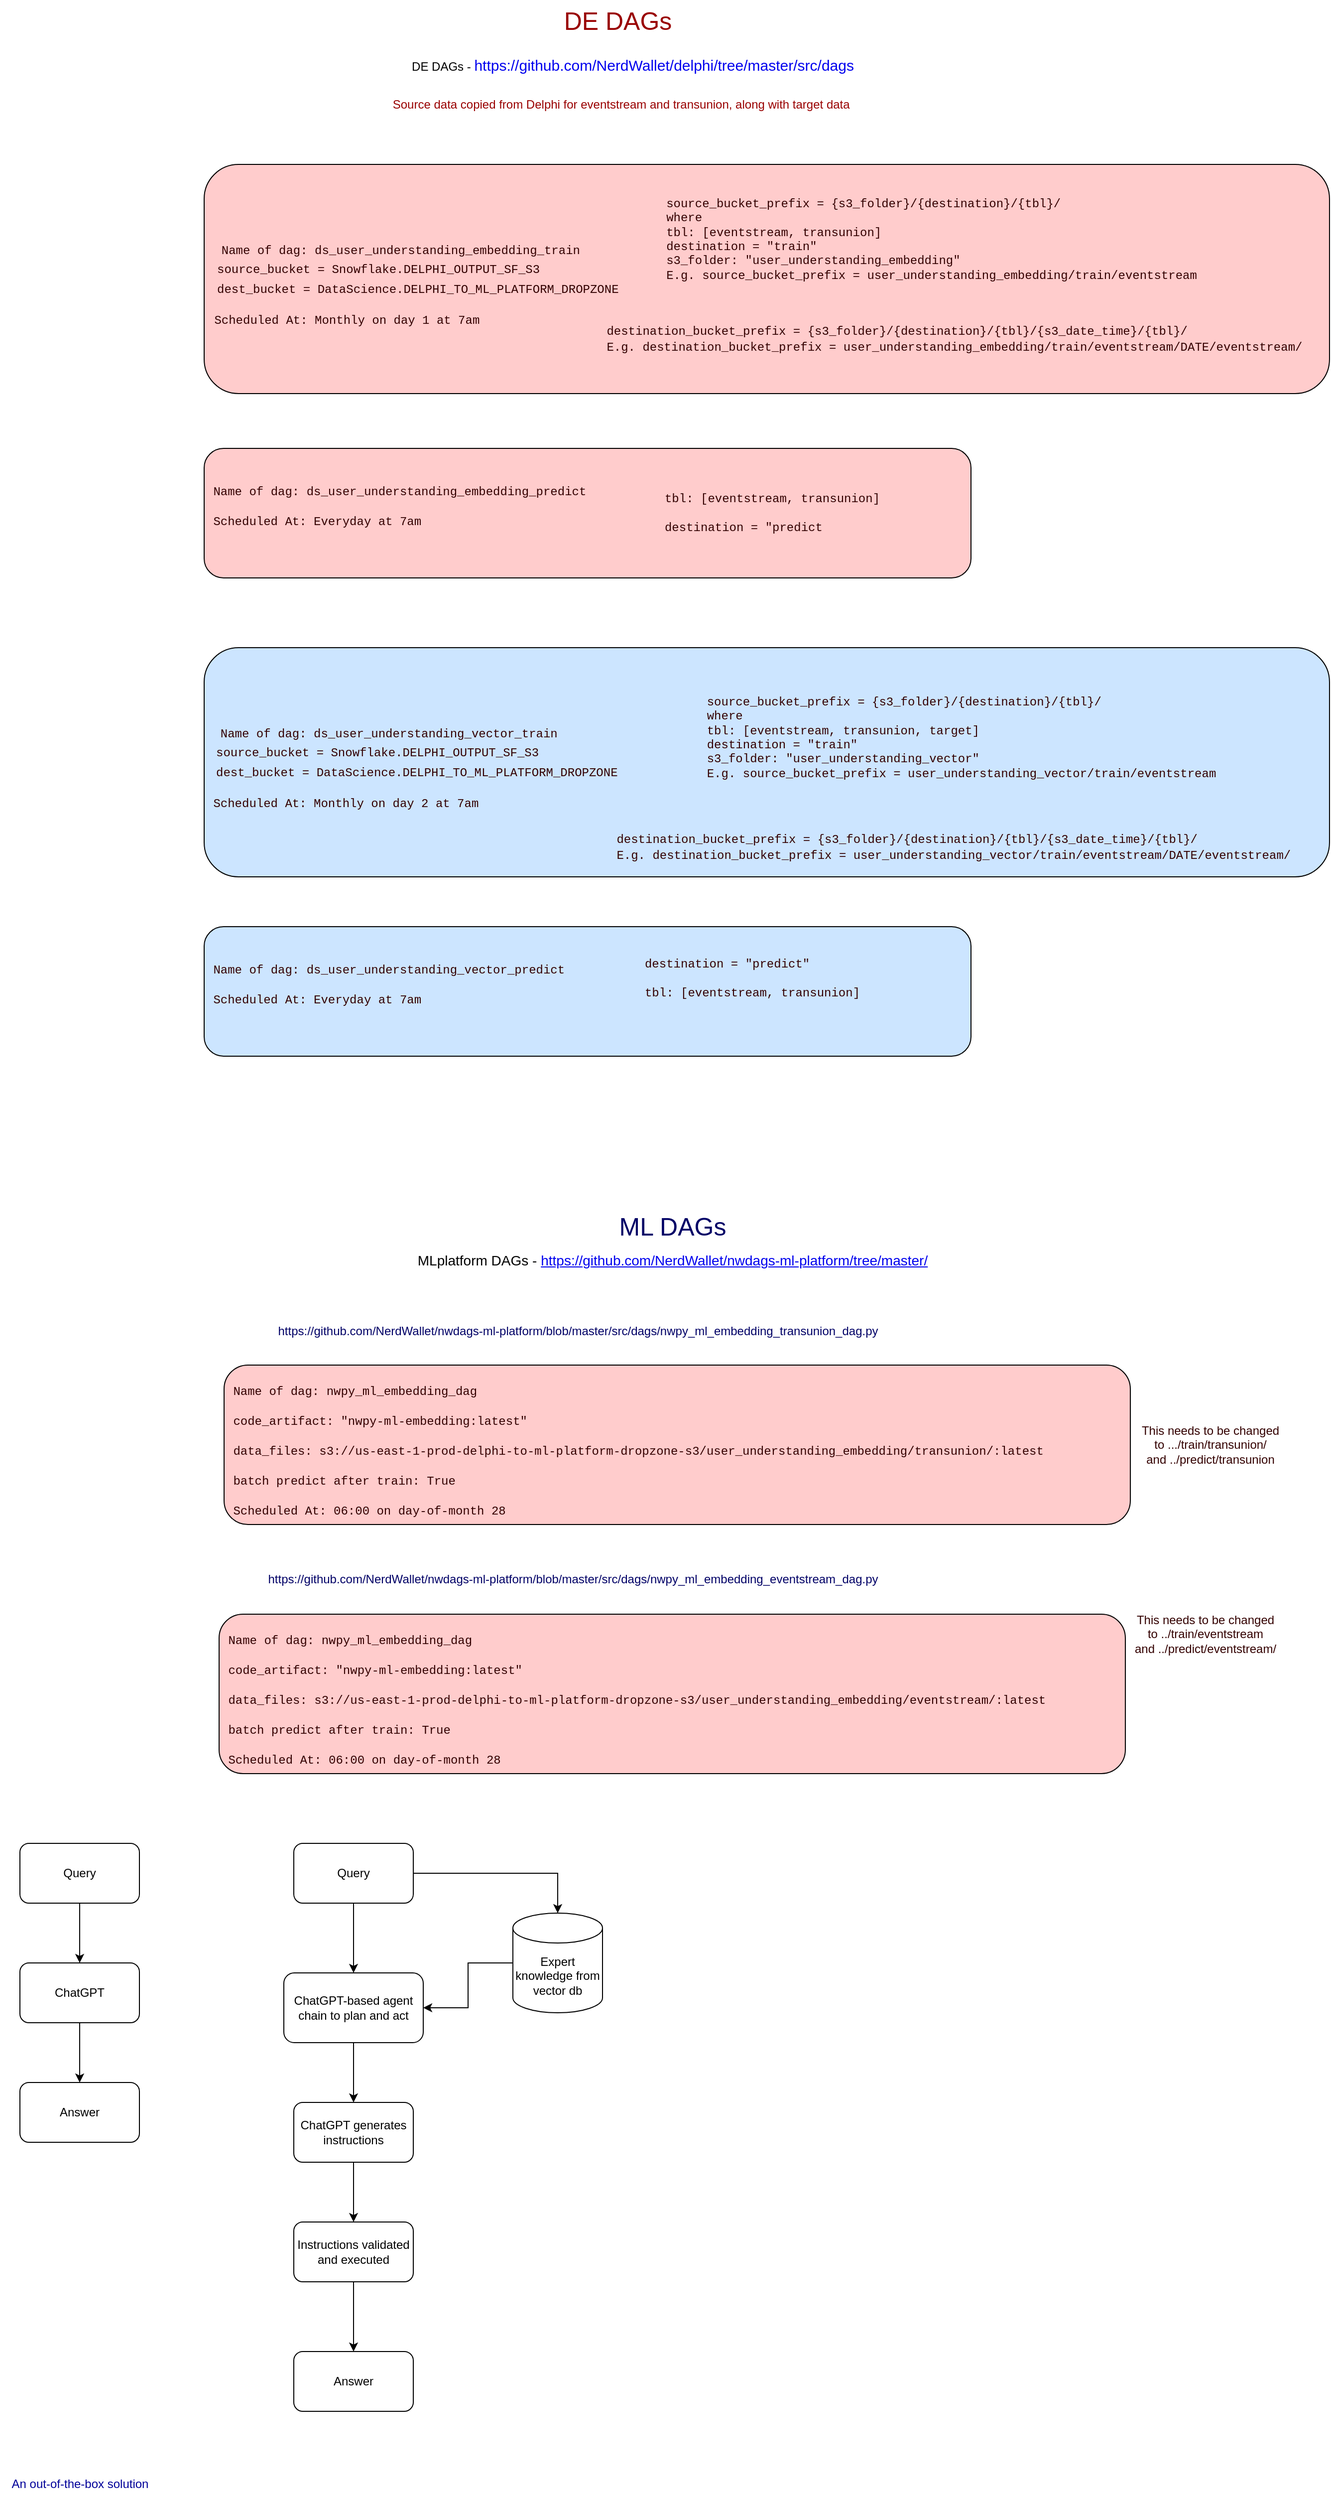 <mxfile version="22.0.8" type="github">
  <diagram id="J3DCZBRzC3aoTUAwQ61n" name="Page-1">
    <mxGraphModel dx="2156" dy="1817" grid="1" gridSize="10" guides="1" tooltips="1" connect="1" arrows="1" fold="1" page="1" pageScale="1" pageWidth="850" pageHeight="1100" math="0" shadow="0">
      <root>
        <mxCell id="0" />
        <mxCell id="1" parent="0" />
        <mxCell id="DPSiODVmER1UZPMJQLEv-35" value="Source data copied from Delphi for eventstream and transunion, along with target data&amp;nbsp;" style="text;html=1;strokeColor=none;fillColor=none;align=center;verticalAlign=middle;rounded=0;labelBackgroundColor=none;fontColor=#990000;" parent="1" vertex="1">
          <mxGeometry x="150" y="-910" width="60" height="30" as="geometry" />
        </mxCell>
        <mxCell id="DPSiODVmER1UZPMJQLEv-47" style="edgeStyle=orthogonalEdgeStyle;rounded=0;orthogonalLoop=1;jettySize=auto;html=1;exitX=0;exitY=0;exitDx=63.75;exitDy=80;exitPerimeter=0;fontColor=#000000;entryX=0.703;entryY=0.986;entryDx=0;entryDy=0;entryPerimeter=0;" parent="1" edge="1">
          <mxGeometry relative="1" as="geometry">
            <mxPoint x="809.51" y="519.02" as="targetPoint" />
          </mxGeometry>
        </mxCell>
        <mxCell id="DPSiODVmER1UZPMJQLEv-51" value="&lt;font style=&quot;font-size: 14px;&quot;&gt;MLplatform DAGs - &lt;a href=&quot;https://github.com/NerdWallet/delphi/tree/master/src/dags&quot;&gt;https://github.com/NerdWallet/nwdags-ml-platform/tree/master/&lt;/a&gt;&lt;/font&gt;" style="text;html=1;align=center;verticalAlign=middle;resizable=0;points=[];autosize=1;strokeColor=none;fillColor=none;fontColor=#000000;" parent="1" vertex="1">
          <mxGeometry x="-40" y="250" width="540" height="30" as="geometry" />
        </mxCell>
        <mxCell id="DPSiODVmER1UZPMJQLEv-52" value="DE DAGs -&amp;nbsp;&lt;a style=&quot;box-sizing: inherit; text-decoration-line: none; font-family: Slack-Lato, Slack-Fractions, appleLogo, sans-serif; font-size: 15px; font-variant-ligatures: common-ligatures; text-align: left;&quot; data-remove-tab-index=&quot;true&quot; tabindex=&quot;-1&quot; rel=&quot;noopener noreferrer&quot; href=&quot;https://github.com/NerdWallet/delphi/tree/master/src/dags&quot; data-sk=&quot;tooltip_parent&quot; data-stringify-link=&quot;https://github.com/NerdWallet/delphi/tree/master/src/dags&quot; class=&quot;c-link&quot; target=&quot;_blank&quot;&gt;https://github.com/NerdWallet/delphi/tree/master/src/dags&lt;/a&gt;" style="text;html=1;align=center;verticalAlign=middle;resizable=0;points=[];autosize=1;strokeColor=none;fillColor=none;fontColor=#000000;" parent="1" vertex="1">
          <mxGeometry x="-45" y="-950" width="470" height="30" as="geometry" />
        </mxCell>
        <mxCell id="9Zdf6GrbdQyKHOPBXZbT-1" value="&lt;font color=&quot;#990000&quot; style=&quot;font-size: 25px;&quot;&gt;DE DAGs&lt;/font&gt;" style="text;html=1;align=center;verticalAlign=middle;resizable=0;points=[];autosize=1;strokeColor=none;fillColor=none;" parent="1" vertex="1">
          <mxGeometry x="110" y="-1000" width="130" height="40" as="geometry" />
        </mxCell>
        <mxCell id="9Zdf6GrbdQyKHOPBXZbT-2" value="&lt;font color=&quot;#000066&quot;&gt;ML DAGs&lt;/font&gt;" style="text;html=1;align=center;verticalAlign=middle;resizable=0;points=[];autosize=1;strokeColor=none;fillColor=none;fontSize=25;" parent="1" vertex="1">
          <mxGeometry x="165" y="210" width="130" height="40" as="geometry" />
        </mxCell>
        <mxCell id="9Zdf6GrbdQyKHOPBXZbT-4" value="&lt;span style=&quot;caret-color: rgb(165, 214, 255); font-family: ui-monospace, SFMono-Regular, &amp;quot;SF Mono&amp;quot;, Menlo, Consolas, &amp;quot;Liberation Mono&amp;quot;, monospace; font-size: 12px; text-size-adjust: auto;&quot;&gt;&lt;font color=&quot;#330000&quot;&gt;&lt;span style=&quot;white-space: pre;&quot;&gt; &lt;/span&gt;Name of dag: nwpy_ml_embedding_dag&lt;br&gt;&lt;span style=&quot;box-sizing: border-box; caret-color: rgb(201, 209, 217); text-size-adjust: auto;&quot; class=&quot;pl-s1&quot;&gt;&lt;span style=&quot;box-sizing: border-box;&quot; data-hydro-click-hmac=&quot;99df0de95a7838768272debd3a4633718ef6220060d011ebce648fd38299e85e&quot; data-hydro-click=&quot;{&amp;quot;event_type&amp;quot;:&amp;quot;code_navigation.click_on_symbol&amp;quot;,&amp;quot;payload&amp;quot;:{&amp;quot;action&amp;quot;:&amp;quot;click_on_symbol&amp;quot;,&amp;quot;repository_id&amp;quot;:171959319,&amp;quot;ref&amp;quot;:&amp;quot;master&amp;quot;,&amp;quot;language&amp;quot;:&amp;quot;Python&amp;quot;,&amp;quot;backend&amp;quot;:&amp;quot;ALEPH_PRECISE&amp;quot;,&amp;quot;code_nav_context&amp;quot;:&amp;quot;BLOB_VIEW&amp;quot;,&amp;quot;retry_backend&amp;quot;:&amp;quot;&amp;quot;,&amp;quot;originating_url&amp;quot;:&amp;quot;https://github.com/NerdWallet/nwdags-ml-platform/find-definition?q=code_artifact&amp;amp;blob_path=src%2Fdags%2Fnwpy_ml_embedding_eventstream_dag.py&amp;amp;ref=master&amp;amp;language=Python&amp;amp;row=12&amp;amp;col=0&amp;amp;code_nav_context=BLOB_VIEW&amp;quot;,&amp;quot;user_id&amp;quot;:102988599}}&quot; class=&quot;pl-token&quot;&gt;&lt;span style=&quot;white-space: pre;&quot;&gt; &lt;/span&gt;code_artifact:&lt;/span&gt;&lt;/span&gt;&lt;span style=&quot;caret-color: rgb(201, 209, 217); text-size-adjust: auto;&quot;&gt;&amp;nbsp;&lt;/span&gt;&lt;span style=&quot;box-sizing: border-box; text-size-adjust: auto;&quot; class=&quot;pl-s&quot;&gt;&quot;nwpy-ml-embedding:latest&quot;&lt;br&gt;&lt;span style=&quot;text-size-adjust: auto;&quot;&gt;&lt;span style=&quot;white-space: pre;&quot;&gt; &lt;/span&gt;data_files: s3://us-east-1-prod-delphi-to-ml-platform-dropzone-s3/user_understanding_embedding/transunion/:latest&lt;br&gt;&lt;/span&gt;&lt;/span&gt;&lt;span style=&quot;white-space: pre;&quot;&gt; &lt;/span&gt;batch predict after train: True&amp;nbsp;&lt;br&gt;&lt;/font&gt;&lt;span style=&quot;caret-color: rgb(139, 148, 158); text-size-adjust: auto;&quot;&gt;&lt;font color=&quot;#330000&quot;&gt;&lt;span style=&quot;white-space: pre;&quot;&gt; &lt;/span&gt;Scheduled At: 06:00 on day-of-month 28&lt;/font&gt;&lt;/span&gt;&lt;br&gt;&lt;/span&gt;" style="rounded=1;whiteSpace=wrap;html=1;fontSize=25;fontColor=#000066;align=left;fillColor=#FFCCCC;" parent="1" vertex="1">
          <mxGeometry x="-220" y="370" width="910" height="160" as="geometry" />
        </mxCell>
        <mxCell id="9Zdf6GrbdQyKHOPBXZbT-5" value="&lt;font style=&quot;font-size: 12px;&quot;&gt;https://github.com/NerdWallet/nwdags-ml-platform/blob/master/src/dags/nwpy_ml_embedding_transunion_dag.py&lt;/font&gt;" style="text;html=1;align=center;verticalAlign=middle;resizable=0;points=[];autosize=1;strokeColor=none;fillColor=none;fontSize=25;fontColor=#000066;" parent="1" vertex="1">
          <mxGeometry x="-180" y="310" width="630" height="40" as="geometry" />
        </mxCell>
        <mxCell id="9Zdf6GrbdQyKHOPBXZbT-6" value="https://github.com/NerdWallet/nwdags-ml-platform/blob/master/src/dags/nwpy_ml_embedding_eventstream_dag.py" style="text;html=1;align=center;verticalAlign=middle;resizable=0;points=[];autosize=1;strokeColor=none;fillColor=none;fontSize=12;fontColor=#000066;" parent="1" vertex="1">
          <mxGeometry x="-190" y="570" width="640" height="30" as="geometry" />
        </mxCell>
        <mxCell id="9Zdf6GrbdQyKHOPBXZbT-8" value="&lt;span style=&quot;caret-color: rgb(165, 214, 255); font-family: ui-monospace, SFMono-Regular, &amp;quot;SF Mono&amp;quot;, Menlo, Consolas, &amp;quot;Liberation Mono&amp;quot;, monospace; font-size: 12px; text-size-adjust: auto;&quot;&gt;&lt;font color=&quot;#330000&quot;&gt;&lt;span style=&quot;white-space: pre;&quot;&gt; &lt;/span&gt;Name of dag: nwpy_ml_embedding_dag&lt;br&gt;&lt;span style=&quot;box-sizing: border-box; caret-color: rgb(201, 209, 217); text-size-adjust: auto;&quot; class=&quot;pl-s1&quot;&gt;&lt;span style=&quot;box-sizing: border-box;&quot; data-hydro-click-hmac=&quot;99df0de95a7838768272debd3a4633718ef6220060d011ebce648fd38299e85e&quot; data-hydro-click=&quot;{&amp;quot;event_type&amp;quot;:&amp;quot;code_navigation.click_on_symbol&amp;quot;,&amp;quot;payload&amp;quot;:{&amp;quot;action&amp;quot;:&amp;quot;click_on_symbol&amp;quot;,&amp;quot;repository_id&amp;quot;:171959319,&amp;quot;ref&amp;quot;:&amp;quot;master&amp;quot;,&amp;quot;language&amp;quot;:&amp;quot;Python&amp;quot;,&amp;quot;backend&amp;quot;:&amp;quot;ALEPH_PRECISE&amp;quot;,&amp;quot;code_nav_context&amp;quot;:&amp;quot;BLOB_VIEW&amp;quot;,&amp;quot;retry_backend&amp;quot;:&amp;quot;&amp;quot;,&amp;quot;originating_url&amp;quot;:&amp;quot;https://github.com/NerdWallet/nwdags-ml-platform/find-definition?q=code_artifact&amp;amp;blob_path=src%2Fdags%2Fnwpy_ml_embedding_eventstream_dag.py&amp;amp;ref=master&amp;amp;language=Python&amp;amp;row=12&amp;amp;col=0&amp;amp;code_nav_context=BLOB_VIEW&amp;quot;,&amp;quot;user_id&amp;quot;:102988599}}&quot; class=&quot;pl-token&quot;&gt;&lt;span style=&quot;white-space: pre;&quot;&gt; &lt;/span&gt;code_artifact:&lt;/span&gt;&lt;/span&gt;&lt;span style=&quot;caret-color: rgb(201, 209, 217); text-size-adjust: auto;&quot;&gt;&amp;nbsp;&lt;/span&gt;&lt;span style=&quot;box-sizing: border-box; text-size-adjust: auto;&quot; class=&quot;pl-s&quot;&gt;&quot;nwpy-ml-embedding:latest&quot;&lt;br&gt;&lt;span style=&quot;text-size-adjust: auto;&quot;&gt;&lt;span style=&quot;white-space: pre;&quot;&gt; &lt;/span&gt;data_files: s3://us-east-1-prod-delphi-to-ml-platform-dropzone-s3/user_understanding_embedding/eventstream/:latest&lt;br&gt;&lt;/span&gt;&lt;/span&gt;&lt;span style=&quot;white-space: pre;&quot;&gt; &lt;/span&gt;batch predict after train: True&amp;nbsp;&lt;br&gt;&lt;/font&gt;&lt;span style=&quot;caret-color: rgb(139, 148, 158); text-size-adjust: auto;&quot;&gt;&lt;font color=&quot;#330000&quot;&gt;&lt;span style=&quot;white-space: pre;&quot;&gt; &lt;/span&gt;Scheduled At: 06:00 on day-of-month 28&lt;/font&gt;&lt;/span&gt;&lt;br&gt;&lt;/span&gt;" style="rounded=1;whiteSpace=wrap;html=1;fontSize=25;fontColor=#000066;align=left;fillColor=#FFCCCC;" parent="1" vertex="1">
          <mxGeometry x="-225" y="620" width="910" height="160" as="geometry" />
        </mxCell>
        <mxCell id="9Zdf6GrbdQyKHOPBXZbT-9" value="This needs to be changed &lt;br&gt;to .../train/transunion/&lt;br&gt;and ../predict/transunion" style="text;html=1;align=center;verticalAlign=middle;resizable=0;points=[];autosize=1;strokeColor=none;fillColor=none;fontSize=12;fontColor=#330000;" parent="1" vertex="1">
          <mxGeometry x="690" y="420" width="160" height="60" as="geometry" />
        </mxCell>
        <mxCell id="9Zdf6GrbdQyKHOPBXZbT-11" value="This needs to be changed&lt;br&gt;to ../train/eventstream&lt;br&gt;and ../predict/eventstream/" style="text;html=1;align=center;verticalAlign=middle;resizable=0;points=[];autosize=1;strokeColor=none;fillColor=none;fontSize=12;fontColor=#330000;" parent="1" vertex="1">
          <mxGeometry x="680" y="610" width="170" height="60" as="geometry" />
        </mxCell>
        <mxCell id="9Zdf6GrbdQyKHOPBXZbT-12" value="&lt;span style=&quot;caret-color: rgb(165, 214, 255); font-family: ui-monospace, SFMono-Regular, &amp;quot;SF Mono&amp;quot;, Menlo, Consolas, &amp;quot;Liberation Mono&amp;quot;, monospace; font-size: 12px; text-size-adjust: auto;&quot;&gt;&lt;font color=&quot;#330000&quot;&gt;&lt;span style=&quot;&quot;&gt;&lt;/span&gt;&amp;nbsp; Name of dag:&amp;nbsp;&lt;/font&gt;&lt;span style=&quot;text-size-adjust: auto;&quot;&gt;&lt;font color=&quot;#330000&quot;&gt;ds_user_understanding_embedding_train&lt;/font&gt;&lt;/span&gt;&lt;font color=&quot;#330000&quot;&gt;&lt;span style=&quot;box-sizing: border-box; text-size-adjust: auto;&quot; class=&quot;pl-s&quot;&gt;&lt;br&gt;&lt;/span&gt;&lt;/font&gt;&lt;table style=&quot;border-spacing: 0px; border-collapse: collapse; tab-size: 8; caret-color: rgb(201, 209, 217); color: rgb(201, 209, 217); font-family: -apple-system, BlinkMacSystemFont, &amp;quot;Segoe UI&amp;quot;, Helvetica, Arial, sans-serif, &amp;quot;Apple Color Emoji&amp;quot;, &amp;quot;Segoe UI Emoji&amp;quot;; font-size: 14px; text-indent: 0px; text-size-adjust: auto;&quot; data-tagsearch-path=&quot;src/dags/ds_user_understanding_embedding_train.py&quot; data-tagsearch-lang=&quot;Python&quot; data-paste-markdown-skip=&quot;&quot; data-tab-size=&quot;8&quot; class=&quot;highlight tab-size js-file-line-container js-code-nav-container js-tagsearch-file&quot;&gt;&lt;tbody style=&quot;box-sizing: border-box;&quot;&gt;&lt;tr style=&quot;box-sizing: border-box;&quot;&gt;&lt;td style=&quot;box-sizing: border-box; padding: 0px 10px; position: relative; line-height: 20px; vertical-align: top; overflow: visible; font-family: ui-monospace, SFMono-Regular, &amp;quot;SF Mono&amp;quot;, Menlo, Consolas, &amp;quot;Liberation Mono&amp;quot;, monospace; font-size: 12px; overflow-wrap: normal;&quot; class=&quot;blob-code blob-code-inner js-file-line&quot; id=&quot;LC97&quot;&gt;&lt;font color=&quot;#330000&quot;&gt;&lt;span style=&quot;box-sizing: border-box;&quot; class=&quot;pl-s1&quot;&gt;&lt;span style=&quot;box-sizing: border-box;&quot; data-hydro-click-hmac=&quot;109a80b43960c4553f395644fe2ccf0aec0a5eb89b3a8d28cb28b147ef513796&quot; data-hydro-click=&quot;{&amp;quot;event_type&amp;quot;:&amp;quot;code_navigation.click_on_symbol&amp;quot;,&amp;quot;payload&amp;quot;:{&amp;quot;action&amp;quot;:&amp;quot;click_on_symbol&amp;quot;,&amp;quot;repository_id&amp;quot;:181556173,&amp;quot;ref&amp;quot;:&amp;quot;master&amp;quot;,&amp;quot;language&amp;quot;:&amp;quot;Python&amp;quot;,&amp;quot;backend&amp;quot;:&amp;quot;ALEPH_PRECISE&amp;quot;,&amp;quot;code_nav_context&amp;quot;:&amp;quot;BLOB_VIEW&amp;quot;,&amp;quot;retry_backend&amp;quot;:&amp;quot;&amp;quot;,&amp;quot;originating_url&amp;quot;:&amp;quot;https://github.com/NerdWallet/delphi/find-definition?q=source_bucket&amp;amp;blob_path=src%2Fdags%2Fds_user_understanding_embedding_train.py&amp;amp;ref=master&amp;amp;language=Python&amp;amp;row=96&amp;amp;col=4&amp;amp;code_nav_context=BLOB_VIEW&amp;quot;,&amp;quot;user_id&amp;quot;:102988599}}&quot; class=&quot;pl-token&quot;&gt;source_bucket&lt;/span&gt;&lt;/span&gt; &lt;span style=&quot;box-sizing: border-box;&quot; class=&quot;pl-c1&quot;&gt;=&lt;/span&gt; &lt;span style=&quot;box-sizing: border-box;&quot; class=&quot;pl-v&quot;&gt;&lt;span style=&quot;box-sizing: border-box;&quot; data-hydro-click-hmac=&quot;73d62aa70737c8d351bc3a8c4cdc957c9038c24f1d045db1ce19f86236ac29a8&quot; data-hydro-click=&quot;{&amp;quot;event_type&amp;quot;:&amp;quot;code_navigation.click_on_symbol&amp;quot;,&amp;quot;payload&amp;quot;:{&amp;quot;action&amp;quot;:&amp;quot;click_on_symbol&amp;quot;,&amp;quot;repository_id&amp;quot;:181556173,&amp;quot;ref&amp;quot;:&amp;quot;master&amp;quot;,&amp;quot;language&amp;quot;:&amp;quot;Python&amp;quot;,&amp;quot;backend&amp;quot;:&amp;quot;ALEPH_PRECISE&amp;quot;,&amp;quot;code_nav_context&amp;quot;:&amp;quot;BLOB_VIEW&amp;quot;,&amp;quot;retry_backend&amp;quot;:&amp;quot;&amp;quot;,&amp;quot;originating_url&amp;quot;:&amp;quot;https://github.com/NerdWallet/delphi/find-definition?q=Snowflake&amp;amp;blob_path=src%2Fdags%2Fds_user_understanding_embedding_train.py&amp;amp;ref=master&amp;amp;language=Python&amp;amp;row=96&amp;amp;col=20&amp;amp;code_nav_context=BLOB_VIEW&amp;quot;,&amp;quot;user_id&amp;quot;:102988599}}&quot; class=&quot;pl-token&quot;&gt;Snowflake&lt;/span&gt;&lt;/span&gt;.&lt;span style=&quot;box-sizing: border-box;&quot; class=&quot;pl-v&quot;&gt;&lt;span style=&quot;box-sizing: border-box;&quot; data-hydro-click-hmac=&quot;b24b44c922259c218b8df5f90505d8a2d99cfd51ebf09edaeb7dfe16132a4b1c&quot; data-hydro-click=&quot;{&amp;quot;event_type&amp;quot;:&amp;quot;code_navigation.click_on_symbol&amp;quot;,&amp;quot;payload&amp;quot;:{&amp;quot;action&amp;quot;:&amp;quot;click_on_symbol&amp;quot;,&amp;quot;repository_id&amp;quot;:181556173,&amp;quot;ref&amp;quot;:&amp;quot;master&amp;quot;,&amp;quot;language&amp;quot;:&amp;quot;Python&amp;quot;,&amp;quot;backend&amp;quot;:&amp;quot;ALEPH_PRECISE&amp;quot;,&amp;quot;code_nav_context&amp;quot;:&amp;quot;BLOB_VIEW&amp;quot;,&amp;quot;retry_backend&amp;quot;:&amp;quot;&amp;quot;,&amp;quot;originating_url&amp;quot;:&amp;quot;https://github.com/NerdWallet/delphi/find-definition?q=DELPHI_OUTPUT_SF_S3&amp;amp;blob_path=src%2Fdags%2Fds_user_understanding_embedding_train.py&amp;amp;ref=master&amp;amp;language=Python&amp;amp;row=96&amp;amp;col=30&amp;amp;code_nav_context=BLOB_VIEW&amp;quot;,&amp;quot;user_id&amp;quot;:102988599}}&quot; class=&quot;pl-token&quot;&gt;DELPHI_OUTPUT_SF_S3&lt;br&gt;&lt;/span&gt;&lt;/span&gt;dest_bucket&amp;nbsp;&lt;/font&gt;&lt;span style=&quot;color: rgb(51, 0, 0); box-sizing: border-box;&quot; class=&quot;pl-c1&quot;&gt;=&lt;/span&gt;&lt;span style=&quot;color: rgb(51, 0, 0);&quot;&gt;&amp;nbsp;&lt;/span&gt;&lt;span style=&quot;color: rgb(51, 0, 0); box-sizing: border-box;&quot; class=&quot;pl-v&quot;&gt;DataScience&lt;/span&gt;&lt;span style=&quot;color: rgb(51, 0, 0);&quot;&gt;.&lt;/span&gt;&lt;span style=&quot;color: rgb(51, 0, 0); box-sizing: border-box;&quot; class=&quot;pl-v&quot;&gt;DELPHI_TO_ML_PLATFORM_DROPZONE&lt;/span&gt;&lt;br&gt;&lt;font style=&quot;caret-color: rgb(165, 214, 255);&quot; color=&quot;#330000&quot;&gt;&lt;/font&gt;&lt;/td&gt;&lt;/tr&gt;&lt;/tbody&gt;&lt;/table&gt;&lt;font color=&quot;#330000&quot;&gt;&lt;span style=&quot;caret-color: rgb(139, 148, 158); text-size-adjust: auto;&quot;&gt;&amp;nbsp;Scheduled At:&amp;nbsp;&lt;/span&gt;&lt;span style=&quot;caret-color: rgb(139, 148, 158); text-size-adjust: auto;&quot;&gt;Monthly on day 1 at 7am&lt;/span&gt;&lt;/font&gt;&lt;br&gt;&lt;/span&gt;" style="rounded=1;whiteSpace=wrap;html=1;fontSize=25;fontColor=#000066;align=left;labelBackgroundColor=none;labelBorderColor=#FFCCCC;fillColor=#FFCCCC;" parent="1" vertex="1">
          <mxGeometry x="-240" y="-835" width="1130" height="230" as="geometry" />
        </mxCell>
        <mxCell id="9Zdf6GrbdQyKHOPBXZbT-13" value="&lt;div style=&quot;text-align: left;&quot;&gt;&lt;span style=&quot;font-family: ui-monospace, SFMono-Regular, &amp;quot;SF Mono&amp;quot;, Menlo, Consolas, &amp;quot;Liberation Mono&amp;quot;, monospace; caret-color: rgb(165, 214, 255); background-color: initial;&quot;&gt;source_bucket_prefix = {s3_folder}/{destination}/{tbl}/&amp;nbsp;&lt;/span&gt;&lt;/div&gt;&lt;span style=&quot;caret-color: rgb(165, 214, 255); font-family: ui-monospace, SFMono-Regular, &amp;quot;SF Mono&amp;quot;, Menlo, Consolas, &amp;quot;Liberation Mono&amp;quot;, monospace; text-size-adjust: auto;&quot;&gt;&lt;div style=&quot;text-align: left;&quot;&gt;&lt;span style=&quot;background-color: initial;&quot;&gt;where&lt;/span&gt;&lt;/div&gt;&lt;div style=&quot;text-align: left;&quot;&gt;&lt;span style=&quot;background-color: initial;&quot;&gt;tbl: [eventstream, transunion]&lt;/span&gt;&lt;/div&gt;&lt;span style=&quot;box-sizing: border-box; caret-color: rgb(201, 209, 217); text-size-adjust: auto;&quot; class=&quot;pl-s1&quot;&gt;&lt;div style=&quot;text-align: left;&quot;&gt;&lt;span style=&quot;background-color: initial; box-sizing: border-box; text-size-adjust: auto;&quot; class=&quot;pl-s1&quot;&gt;&lt;span style=&quot;box-sizing: border-box;&quot; data-hydro-click-hmac=&quot;4c4b5418053c10e5418f59fdbc634f6265f1a797ad5dd90bd82aa4c5bea79886&quot; data-hydro-click=&quot;{&amp;quot;event_type&amp;quot;:&amp;quot;code_navigation.click_on_symbol&amp;quot;,&amp;quot;payload&amp;quot;:{&amp;quot;action&amp;quot;:&amp;quot;click_on_symbol&amp;quot;,&amp;quot;repository_id&amp;quot;:181556173,&amp;quot;ref&amp;quot;:&amp;quot;master&amp;quot;,&amp;quot;language&amp;quot;:&amp;quot;Python&amp;quot;,&amp;quot;backend&amp;quot;:&amp;quot;ALEPH_PRECISE&amp;quot;,&amp;quot;code_nav_context&amp;quot;:&amp;quot;BLOB_VIEW&amp;quot;,&amp;quot;retry_backend&amp;quot;:&amp;quot;&amp;quot;,&amp;quot;originating_url&amp;quot;:&amp;quot;https://github.com/NerdWallet/delphi/find-definition?q=destination&amp;amp;blob_path=src%2Fdags%2Fds_user_understanding_embedding_train.py&amp;amp;ref=master&amp;amp;language=Python&amp;amp;row=34&amp;amp;col=0&amp;amp;code_nav_context=BLOB_VIEW&amp;quot;,&amp;quot;user_id&amp;quot;:102988599}}&quot; class=&quot;pl-token&quot;&gt;destination&lt;/span&gt;&lt;/span&gt;&lt;span style=&quot;background-color: initial; text-size-adjust: auto;&quot;&gt; &lt;/span&gt;&lt;span style=&quot;caret-color: rgb(165, 214, 255); background-color: initial; box-sizing: border-box; text-size-adjust: auto;&quot; class=&quot;pl-c1&quot;&gt;=&lt;/span&gt;&lt;span style=&quot;background-color: initial; text-size-adjust: auto;&quot;&gt; &lt;/span&gt;&lt;span style=&quot;caret-color: rgb(165, 214, 255); background-color: initial; box-sizing: border-box; text-size-adjust: auto;&quot; class=&quot;pl-s&quot;&gt;&quot;train&quot;&lt;/span&gt;&lt;/div&gt;&lt;/span&gt;&lt;span style=&quot;box-sizing: border-box; text-size-adjust: auto;&quot; class=&quot;pl-s&quot;&gt;&lt;div style=&quot;text-align: left;&quot;&gt;&lt;span style=&quot;background-color: initial; box-sizing: border-box; text-size-adjust: auto;&quot; class=&quot;pl-s&quot;&gt;s3_folder&lt;/span&gt;&lt;span style=&quot;background-color: initial; caret-color: rgb(201, 209, 217); text-size-adjust: auto;&quot;&gt;: &lt;/span&gt;&lt;span style=&quot;background-color: initial; box-sizing: border-box; text-size-adjust: auto;&quot; class=&quot;pl-s&quot;&gt;&quot;user_understanding_embedding&quot;&lt;/span&gt;&lt;/div&gt;&lt;div style=&quot;text-align: left;&quot;&gt;E.g. source_bucket_prefix = user_understanding_embedding/train/eventstream&lt;/div&gt;&lt;/span&gt;&lt;/span&gt;" style="text;html=1;align=center;verticalAlign=middle;resizable=0;points=[];autosize=1;strokeColor=none;fillColor=none;fontSize=12;fontColor=#330000;" parent="1" vertex="1">
          <mxGeometry x="210" y="-810" width="560" height="100" as="geometry" />
        </mxCell>
        <mxCell id="9Zdf6GrbdQyKHOPBXZbT-14" value="&lt;span style=&quot;caret-color: rgb(165, 214, 255); font-family: ui-monospace, SFMono-Regular, &amp;quot;SF Mono&amp;quot;, Menlo, Consolas, &amp;quot;Liberation Mono&amp;quot;, monospace; text-size-adjust: auto;&quot;&gt;&amp;nbsp;destination_bucket_prefix = {s3_folder}/{destination}/{tbl}/{s3_date_time}/{tbl}/&lt;br&gt;&amp;nbsp;E.g. destination_bucket_prefix = user_understanding_embedding/train/eventstream/DATE/eventstream/&lt;br&gt;&lt;/span&gt;" style="text;html=1;align=left;verticalAlign=middle;resizable=0;points=[];autosize=1;strokeColor=none;fillColor=none;fontSize=12;fontColor=#330000;" parent="1" vertex="1">
          <mxGeometry x="155" y="-680" width="730" height="40" as="geometry" />
        </mxCell>
        <mxCell id="9Zdf6GrbdQyKHOPBXZbT-18" value="&lt;div style=&quot;&quot;&gt;&lt;span style=&quot;caret-color: rgb(139, 148, 158); font-family: ui-monospace, SFMono-Regular, &amp;quot;SF Mono&amp;quot;, Menlo, Consolas, &amp;quot;Liberation Mono&amp;quot;, monospace;&quot;&gt;&amp;nbsp;&lt;/span&gt;&lt;font style=&quot;background-color: initial; font-family: ui-monospace, SFMono-Regular, &amp;quot;SF Mono&amp;quot;, Menlo, Consolas, &amp;quot;Liberation Mono&amp;quot;, monospace; caret-color: rgb(165, 214, 255);&quot; color=&quot;#330000&quot;&gt;Name of dag:&amp;nbsp;&lt;/font&gt;&lt;span style=&quot;background-color: initial; color: rgb(0, 0, 102); font-family: ui-monospace, SFMono-Regular, &amp;quot;SF Mono&amp;quot;, Menlo, Consolas, &amp;quot;Liberation Mono&amp;quot;, monospace; caret-color: rgb(165, 214, 255); text-size-adjust: auto;&quot;&gt;&lt;font color=&quot;#330000&quot;&gt;ds_user_understanding_embedding_predict&lt;/font&gt;&lt;/span&gt;&lt;br&gt;&lt;/div&gt;&lt;div style=&quot;&quot;&gt;&lt;span style=&quot;background-color: initial; color: rgb(0, 0, 102); font-family: ui-monospace, SFMono-Regular, &amp;quot;SF Mono&amp;quot;, Menlo, Consolas, &amp;quot;Liberation Mono&amp;quot;, monospace; caret-color: rgb(165, 214, 255); text-size-adjust: auto;&quot;&gt;&lt;font color=&quot;#330000&quot;&gt;&lt;br&gt;&lt;/font&gt;&lt;/span&gt;&lt;/div&gt;&lt;span style=&quot;text-align: center; color: rgb(0, 0, 102); font-family: ui-monospace, SFMono-Regular, &amp;quot;SF Mono&amp;quot;, Menlo, Consolas, &amp;quot;Liberation Mono&amp;quot;, monospace; caret-color: rgb(165, 214, 255); text-size-adjust: auto;&quot;&gt;&lt;/span&gt;&lt;span style=&quot;color: rgb(0, 0, 102); font-family: ui-monospace, SFMono-Regular, &amp;quot;SF Mono&amp;quot;, Menlo, Consolas, &amp;quot;Liberation Mono&amp;quot;, monospace; font-size: 12px; font-style: normal; font-variant-ligatures: normal; font-variant-caps: normal; font-weight: 400; letter-spacing: normal; orphans: 2; text-indent: 0px; text-transform: none; widows: 2; word-spacing: 0px; -webkit-text-stroke-width: 0px; caret-color: rgb(165, 214, 255); background-color: rgb(248, 249, 250); text-decoration-thickness: initial; text-decoration-style: initial; text-decoration-color: initial; text-size-adjust: auto;&quot;&gt;&lt;span style=&quot;color: rgb(51, 0, 0); caret-color: rgb(139, 148, 158); text-size-adjust: auto;&quot;&gt;&lt;div style=&quot;&quot;&gt;&lt;span style=&quot;text-size-adjust: auto;&quot;&gt;&amp;nbsp;Scheduled At:&amp;nbsp;&lt;/span&gt;&lt;span style=&quot;text-size-adjust: auto;&quot;&gt;Everyday at 7am&amp;nbsp;&lt;/span&gt;&lt;/div&gt;&lt;/span&gt;&lt;/span&gt;&lt;font face=&quot;ui-monospace, SFMono-Regular, SF Mono, Menlo, Consolas, Liberation Mono, monospace&quot; style=&quot;orphans: 2; text-indent: 0px; widows: 2; background-color: rgb(248, 249, 250); text-decoration-thickness: initial; text-decoration-style: initial; text-decoration-color: initial;&quot;&gt;&lt;div style=&quot;caret-color: rgb(165, 214, 255);&quot;&gt;&lt;br&gt;&lt;/div&gt;&lt;/font&gt;" style="rounded=1;whiteSpace=wrap;html=1;labelBackgroundColor=none;fontSize=12;fontColor=#330000;align=left;fillColor=#FFCCCC;" parent="1" vertex="1">
          <mxGeometry x="-240" y="-550" width="770" height="130" as="geometry" />
        </mxCell>
        <mxCell id="9Zdf6GrbdQyKHOPBXZbT-19" value="&lt;span style=&quot;font-family: ui-monospace, SFMono-Regular, &amp;quot;SF Mono&amp;quot;, Menlo, Consolas, &amp;quot;Liberation Mono&amp;quot;, monospace; box-sizing: border-box; text-size-adjust: auto;&quot; class=&quot;pl-s1&quot;&gt;&lt;div style=&quot;text-align: left;&quot;&gt;&lt;span style=&quot;caret-color: rgb(201, 209, 217); background-color: initial; box-sizing: border-box; text-size-adjust: auto;&quot; class=&quot;pl-s1&quot;&gt;tbl: [eventstream, transunion]&lt;/span&gt;&lt;/div&gt;&lt;div style=&quot;text-align: left;&quot;&gt;&lt;span style=&quot;caret-color: rgb(201, 209, 217); background-color: initial; box-sizing: border-box; text-size-adjust: auto;&quot; class=&quot;pl-s1&quot;&gt;&lt;br&gt;&lt;/span&gt;&lt;/div&gt;&lt;div style=&quot;text-align: left;&quot;&gt;&lt;span style=&quot;caret-color: rgb(201, 209, 217); background-color: initial; box-sizing: border-box; text-size-adjust: auto;&quot; class=&quot;pl-s1&quot;&gt;destination&lt;/span&gt;&lt;span style=&quot;caret-color: rgb(201, 209, 217); background-color: initial; text-size-adjust: auto;&quot;&gt;&amp;nbsp;&lt;/span&gt;&lt;span style=&quot;caret-color: rgb(165, 214, 255); background-color: initial; box-sizing: border-box; text-size-adjust: auto;&quot; class=&quot;pl-c1&quot;&gt;=&lt;/span&gt;&lt;span style=&quot;background-color: initial; text-size-adjust: auto;&quot;&gt;&lt;span style=&quot;caret-color: rgb(201, 209, 217);&quot;&gt;&amp;nbsp;&lt;/span&gt;&lt;span style=&quot;caret-color: rgb(165, 214, 255);&quot;&gt;&quot;predict&lt;/span&gt;&lt;/span&gt;&lt;/div&gt;&lt;/span&gt;&lt;span style=&quot;font-family: ui-monospace, SFMono-Regular, &amp;quot;SF Mono&amp;quot;, Menlo, Consolas, &amp;quot;Liberation Mono&amp;quot;, monospace; caret-color: rgb(165, 214, 255); box-sizing: border-box; text-size-adjust: auto;&quot; class=&quot;pl-s&quot;&gt;&lt;/span&gt;" style="text;html=1;align=center;verticalAlign=middle;resizable=0;points=[];autosize=1;strokeColor=none;fillColor=none;fontSize=12;fontColor=#330000;" parent="1" vertex="1">
          <mxGeometry x="210" y="-515" width="240" height="60" as="geometry" />
        </mxCell>
        <mxCell id="9Zdf6GrbdQyKHOPBXZbT-20" value="&lt;span style=&quot;caret-color: rgb(165, 214, 255); font-family: ui-monospace, SFMono-Regular, &amp;quot;SF Mono&amp;quot;, Menlo, Consolas, &amp;quot;Liberation Mono&amp;quot;, monospace; font-size: 12px; text-size-adjust: auto;&quot;&gt;&lt;font color=&quot;#330000&quot;&gt;&lt;span style=&quot;&quot;&gt;&lt;/span&gt;&amp;nbsp; Name of dag:&amp;nbsp;&lt;/font&gt;&lt;span style=&quot;text-size-adjust: auto;&quot;&gt;&lt;font color=&quot;#330000&quot;&gt;ds_user_understanding_vector_train&lt;/font&gt;&lt;/span&gt;&lt;font color=&quot;#330000&quot;&gt;&lt;span style=&quot;box-sizing: border-box; text-size-adjust: auto;&quot; class=&quot;pl-s&quot;&gt;&lt;br&gt;&lt;/span&gt;&lt;/font&gt;&lt;table style=&quot;border-spacing: 0px; border-collapse: collapse; tab-size: 8; caret-color: rgb(201, 209, 217); color: rgb(201, 209, 217); font-family: -apple-system, BlinkMacSystemFont, &amp;quot;Segoe UI&amp;quot;, Helvetica, Arial, sans-serif, &amp;quot;Apple Color Emoji&amp;quot;, &amp;quot;Segoe UI Emoji&amp;quot;; font-size: 14px; text-indent: 0px; text-size-adjust: auto;&quot; data-tagsearch-path=&quot;src/dags/ds_user_understanding_embedding_train.py&quot; data-tagsearch-lang=&quot;Python&quot; data-paste-markdown-skip=&quot;&quot; data-tab-size=&quot;8&quot; class=&quot;highlight tab-size js-file-line-container js-code-nav-container js-tagsearch-file&quot;&gt;&lt;tbody style=&quot;box-sizing: border-box;&quot;&gt;&lt;tr style=&quot;box-sizing: border-box;&quot;&gt;&lt;td style=&quot;box-sizing: border-box; padding: 0px 10px; position: relative; line-height: 20px; vertical-align: top; overflow: visible; font-family: ui-monospace, SFMono-Regular, &amp;quot;SF Mono&amp;quot;, Menlo, Consolas, &amp;quot;Liberation Mono&amp;quot;, monospace; font-size: 12px; overflow-wrap: normal;&quot; class=&quot;blob-code blob-code-inner js-file-line&quot; id=&quot;LC97&quot;&gt;&lt;font color=&quot;#330000&quot;&gt;&lt;span style=&quot;box-sizing: border-box;&quot; class=&quot;pl-s1&quot;&gt;&lt;span style=&quot;box-sizing: border-box;&quot; data-hydro-click-hmac=&quot;109a80b43960c4553f395644fe2ccf0aec0a5eb89b3a8d28cb28b147ef513796&quot; data-hydro-click=&quot;{&amp;quot;event_type&amp;quot;:&amp;quot;code_navigation.click_on_symbol&amp;quot;,&amp;quot;payload&amp;quot;:{&amp;quot;action&amp;quot;:&amp;quot;click_on_symbol&amp;quot;,&amp;quot;repository_id&amp;quot;:181556173,&amp;quot;ref&amp;quot;:&amp;quot;master&amp;quot;,&amp;quot;language&amp;quot;:&amp;quot;Python&amp;quot;,&amp;quot;backend&amp;quot;:&amp;quot;ALEPH_PRECISE&amp;quot;,&amp;quot;code_nav_context&amp;quot;:&amp;quot;BLOB_VIEW&amp;quot;,&amp;quot;retry_backend&amp;quot;:&amp;quot;&amp;quot;,&amp;quot;originating_url&amp;quot;:&amp;quot;https://github.com/NerdWallet/delphi/find-definition?q=source_bucket&amp;amp;blob_path=src%2Fdags%2Fds_user_understanding_embedding_train.py&amp;amp;ref=master&amp;amp;language=Python&amp;amp;row=96&amp;amp;col=4&amp;amp;code_nav_context=BLOB_VIEW&amp;quot;,&amp;quot;user_id&amp;quot;:102988599}}&quot; class=&quot;pl-token&quot;&gt;source_bucket&lt;/span&gt;&lt;/span&gt; &lt;span style=&quot;box-sizing: border-box;&quot; class=&quot;pl-c1&quot;&gt;=&lt;/span&gt; &lt;span style=&quot;box-sizing: border-box;&quot; class=&quot;pl-v&quot;&gt;&lt;span style=&quot;box-sizing: border-box;&quot; data-hydro-click-hmac=&quot;73d62aa70737c8d351bc3a8c4cdc957c9038c24f1d045db1ce19f86236ac29a8&quot; data-hydro-click=&quot;{&amp;quot;event_type&amp;quot;:&amp;quot;code_navigation.click_on_symbol&amp;quot;,&amp;quot;payload&amp;quot;:{&amp;quot;action&amp;quot;:&amp;quot;click_on_symbol&amp;quot;,&amp;quot;repository_id&amp;quot;:181556173,&amp;quot;ref&amp;quot;:&amp;quot;master&amp;quot;,&amp;quot;language&amp;quot;:&amp;quot;Python&amp;quot;,&amp;quot;backend&amp;quot;:&amp;quot;ALEPH_PRECISE&amp;quot;,&amp;quot;code_nav_context&amp;quot;:&amp;quot;BLOB_VIEW&amp;quot;,&amp;quot;retry_backend&amp;quot;:&amp;quot;&amp;quot;,&amp;quot;originating_url&amp;quot;:&amp;quot;https://github.com/NerdWallet/delphi/find-definition?q=Snowflake&amp;amp;blob_path=src%2Fdags%2Fds_user_understanding_embedding_train.py&amp;amp;ref=master&amp;amp;language=Python&amp;amp;row=96&amp;amp;col=20&amp;amp;code_nav_context=BLOB_VIEW&amp;quot;,&amp;quot;user_id&amp;quot;:102988599}}&quot; class=&quot;pl-token&quot;&gt;Snowflake&lt;/span&gt;&lt;/span&gt;.&lt;span style=&quot;box-sizing: border-box;&quot; class=&quot;pl-v&quot;&gt;&lt;span style=&quot;box-sizing: border-box;&quot; data-hydro-click-hmac=&quot;b24b44c922259c218b8df5f90505d8a2d99cfd51ebf09edaeb7dfe16132a4b1c&quot; data-hydro-click=&quot;{&amp;quot;event_type&amp;quot;:&amp;quot;code_navigation.click_on_symbol&amp;quot;,&amp;quot;payload&amp;quot;:{&amp;quot;action&amp;quot;:&amp;quot;click_on_symbol&amp;quot;,&amp;quot;repository_id&amp;quot;:181556173,&amp;quot;ref&amp;quot;:&amp;quot;master&amp;quot;,&amp;quot;language&amp;quot;:&amp;quot;Python&amp;quot;,&amp;quot;backend&amp;quot;:&amp;quot;ALEPH_PRECISE&amp;quot;,&amp;quot;code_nav_context&amp;quot;:&amp;quot;BLOB_VIEW&amp;quot;,&amp;quot;retry_backend&amp;quot;:&amp;quot;&amp;quot;,&amp;quot;originating_url&amp;quot;:&amp;quot;https://github.com/NerdWallet/delphi/find-definition?q=DELPHI_OUTPUT_SF_S3&amp;amp;blob_path=src%2Fdags%2Fds_user_understanding_embedding_train.py&amp;amp;ref=master&amp;amp;language=Python&amp;amp;row=96&amp;amp;col=30&amp;amp;code_nav_context=BLOB_VIEW&amp;quot;,&amp;quot;user_id&amp;quot;:102988599}}&quot; class=&quot;pl-token&quot;&gt;DELPHI_OUTPUT_SF_S3&lt;br&gt;&lt;/span&gt;&lt;/span&gt;dest_bucket&amp;nbsp;&lt;/font&gt;&lt;span style=&quot;color: rgb(51, 0, 0); box-sizing: border-box;&quot; class=&quot;pl-c1&quot;&gt;=&lt;/span&gt;&lt;span style=&quot;color: rgb(51, 0, 0);&quot;&gt;&amp;nbsp;&lt;/span&gt;&lt;span style=&quot;color: rgb(51, 0, 0); box-sizing: border-box;&quot; class=&quot;pl-v&quot;&gt;DataScience&lt;/span&gt;&lt;span style=&quot;color: rgb(51, 0, 0);&quot;&gt;.&lt;/span&gt;&lt;span style=&quot;color: rgb(51, 0, 0); box-sizing: border-box;&quot; class=&quot;pl-v&quot;&gt;DELPHI_TO_ML_PLATFORM_DROPZONE&lt;/span&gt;&lt;br&gt;&lt;font style=&quot;caret-color: rgb(165, 214, 255);&quot; color=&quot;#330000&quot;&gt;&lt;/font&gt;&lt;/td&gt;&lt;/tr&gt;&lt;/tbody&gt;&lt;/table&gt;&lt;font color=&quot;#330000&quot;&gt;&lt;span style=&quot;caret-color: rgb(139, 148, 158); text-size-adjust: auto;&quot;&gt;&amp;nbsp;Scheduled At:&amp;nbsp;&lt;/span&gt;&lt;span style=&quot;caret-color: rgb(139, 148, 158); text-size-adjust: auto;&quot;&gt;Monthly on day 2 at 7am&lt;/span&gt;&lt;/font&gt;&lt;br&gt;&lt;/span&gt;" style="rounded=1;whiteSpace=wrap;html=1;fontSize=25;fontColor=#000066;align=left;fillColor=#CCE5FF;" parent="1" vertex="1">
          <mxGeometry x="-240" y="-350" width="1130" height="230" as="geometry" />
        </mxCell>
        <mxCell id="9Zdf6GrbdQyKHOPBXZbT-22" value="&lt;div style=&quot;text-align: left;&quot;&gt;&lt;span style=&quot;font-family: ui-monospace, SFMono-Regular, &amp;quot;SF Mono&amp;quot;, Menlo, Consolas, &amp;quot;Liberation Mono&amp;quot;, monospace; caret-color: rgb(165, 214, 255); background-color: initial;&quot;&gt;source_bucket_prefix = {s3_folder}/{destination}/{tbl}/&amp;nbsp;&lt;/span&gt;&lt;/div&gt;&lt;span style=&quot;caret-color: rgb(165, 214, 255); font-family: ui-monospace, SFMono-Regular, &amp;quot;SF Mono&amp;quot;, Menlo, Consolas, &amp;quot;Liberation Mono&amp;quot;, monospace; text-size-adjust: auto;&quot;&gt;&lt;div style=&quot;text-align: left;&quot;&gt;&lt;span style=&quot;background-color: initial;&quot;&gt;where&lt;/span&gt;&lt;/div&gt;&lt;div style=&quot;text-align: left;&quot;&gt;&lt;span style=&quot;background-color: initial;&quot;&gt;tbl: [eventstream, transunion, target]&lt;/span&gt;&lt;/div&gt;&lt;span style=&quot;box-sizing: border-box; caret-color: rgb(201, 209, 217); text-size-adjust: auto;&quot; class=&quot;pl-s1&quot;&gt;&lt;div style=&quot;text-align: left;&quot;&gt;&lt;span style=&quot;background-color: initial; box-sizing: border-box; text-size-adjust: auto;&quot; class=&quot;pl-s1&quot;&gt;&lt;span style=&quot;box-sizing: border-box;&quot; data-hydro-click-hmac=&quot;4c4b5418053c10e5418f59fdbc634f6265f1a797ad5dd90bd82aa4c5bea79886&quot; data-hydro-click=&quot;{&amp;quot;event_type&amp;quot;:&amp;quot;code_navigation.click_on_symbol&amp;quot;,&amp;quot;payload&amp;quot;:{&amp;quot;action&amp;quot;:&amp;quot;click_on_symbol&amp;quot;,&amp;quot;repository_id&amp;quot;:181556173,&amp;quot;ref&amp;quot;:&amp;quot;master&amp;quot;,&amp;quot;language&amp;quot;:&amp;quot;Python&amp;quot;,&amp;quot;backend&amp;quot;:&amp;quot;ALEPH_PRECISE&amp;quot;,&amp;quot;code_nav_context&amp;quot;:&amp;quot;BLOB_VIEW&amp;quot;,&amp;quot;retry_backend&amp;quot;:&amp;quot;&amp;quot;,&amp;quot;originating_url&amp;quot;:&amp;quot;https://github.com/NerdWallet/delphi/find-definition?q=destination&amp;amp;blob_path=src%2Fdags%2Fds_user_understanding_embedding_train.py&amp;amp;ref=master&amp;amp;language=Python&amp;amp;row=34&amp;amp;col=0&amp;amp;code_nav_context=BLOB_VIEW&amp;quot;,&amp;quot;user_id&amp;quot;:102988599}}&quot; class=&quot;pl-token&quot;&gt;destination&lt;/span&gt;&lt;/span&gt;&lt;span style=&quot;background-color: initial; text-size-adjust: auto;&quot;&gt; &lt;/span&gt;&lt;span style=&quot;caret-color: rgb(165, 214, 255); background-color: initial; box-sizing: border-box; text-size-adjust: auto;&quot; class=&quot;pl-c1&quot;&gt;=&lt;/span&gt;&lt;span style=&quot;background-color: initial; text-size-adjust: auto;&quot;&gt; &lt;/span&gt;&lt;span style=&quot;caret-color: rgb(165, 214, 255); background-color: initial; box-sizing: border-box; text-size-adjust: auto;&quot; class=&quot;pl-s&quot;&gt;&quot;train&quot;&lt;/span&gt;&lt;/div&gt;&lt;/span&gt;&lt;span style=&quot;box-sizing: border-box; text-size-adjust: auto;&quot; class=&quot;pl-s&quot;&gt;&lt;div style=&quot;text-align: left;&quot;&gt;&lt;span style=&quot;background-color: initial; box-sizing: border-box; text-size-adjust: auto;&quot; class=&quot;pl-s&quot;&gt;s3_folder&lt;/span&gt;&lt;span style=&quot;background-color: initial; caret-color: rgb(201, 209, 217); text-size-adjust: auto;&quot;&gt;: &lt;/span&gt;&lt;span style=&quot;background-color: initial; box-sizing: border-box; text-size-adjust: auto;&quot; class=&quot;pl-s&quot;&gt;&quot;user_understanding_vector&quot;&lt;/span&gt;&lt;/div&gt;&lt;div style=&quot;text-align: left;&quot;&gt;E.g. source_bucket_prefix = user_understanding_vector/train/eventstream&lt;/div&gt;&lt;/span&gt;&lt;/span&gt;" style="text;html=1;align=center;verticalAlign=middle;resizable=0;points=[];autosize=1;strokeColor=none;fillColor=none;fontSize=12;fontColor=#330000;" parent="1" vertex="1">
          <mxGeometry x="250" y="-310" width="540" height="100" as="geometry" />
        </mxCell>
        <mxCell id="9Zdf6GrbdQyKHOPBXZbT-23" value="&lt;span style=&quot;caret-color: rgb(165, 214, 255); font-family: ui-monospace, SFMono-Regular, &amp;quot;SF Mono&amp;quot;, Menlo, Consolas, &amp;quot;Liberation Mono&amp;quot;, monospace; text-size-adjust: auto;&quot;&gt;&amp;nbsp;destination_bucket_prefix = {s3_folder}/{destination}/{tbl}/{s3_date_time}/{tbl}/&lt;br&gt;&amp;nbsp;E.g. destination_bucket_prefix = user_understanding_vector/train/eventstream/DATE/eventstream/&lt;br&gt;&lt;/span&gt;" style="text;html=1;align=left;verticalAlign=middle;resizable=0;points=[];autosize=1;strokeColor=none;fillColor=none;fontSize=12;fontColor=#330000;" parent="1" vertex="1">
          <mxGeometry x="165" y="-170" width="710" height="40" as="geometry" />
        </mxCell>
        <mxCell id="9Zdf6GrbdQyKHOPBXZbT-24" value="&lt;div style=&quot;&quot;&gt;&lt;span style=&quot;caret-color: rgb(139, 148, 158); font-family: ui-monospace, SFMono-Regular, &amp;quot;SF Mono&amp;quot;, Menlo, Consolas, &amp;quot;Liberation Mono&amp;quot;, monospace;&quot;&gt;&amp;nbsp;&lt;/span&gt;&lt;font style=&quot;background-color: initial; font-family: ui-monospace, SFMono-Regular, &amp;quot;SF Mono&amp;quot;, Menlo, Consolas, &amp;quot;Liberation Mono&amp;quot;, monospace; caret-color: rgb(165, 214, 255);&quot; color=&quot;#330000&quot;&gt;Name of dag:&amp;nbsp;&lt;/font&gt;&lt;span style=&quot;background-color: initial; color: rgb(0, 0, 102); font-family: ui-monospace, SFMono-Regular, &amp;quot;SF Mono&amp;quot;, Menlo, Consolas, &amp;quot;Liberation Mono&amp;quot;, monospace; caret-color: rgb(165, 214, 255); text-size-adjust: auto;&quot;&gt;&lt;font color=&quot;#330000&quot;&gt;ds_user_understanding_vector_predict&lt;/font&gt;&lt;/span&gt;&lt;br&gt;&lt;/div&gt;&lt;div style=&quot;&quot;&gt;&lt;span style=&quot;background-color: initial; color: rgb(0, 0, 102); font-family: ui-monospace, SFMono-Regular, &amp;quot;SF Mono&amp;quot;, Menlo, Consolas, &amp;quot;Liberation Mono&amp;quot;, monospace; caret-color: rgb(165, 214, 255); text-size-adjust: auto;&quot;&gt;&lt;font color=&quot;#330000&quot;&gt;&lt;br&gt;&lt;/font&gt;&lt;/span&gt;&lt;/div&gt;&lt;span style=&quot;text-align: center; color: rgb(0, 0, 102); font-family: ui-monospace, SFMono-Regular, &amp;quot;SF Mono&amp;quot;, Menlo, Consolas, &amp;quot;Liberation Mono&amp;quot;, monospace; caret-color: rgb(165, 214, 255); text-size-adjust: auto;&quot;&gt;&lt;/span&gt;&lt;span style=&quot;color: rgb(0, 0, 102); font-family: ui-monospace, SFMono-Regular, &amp;quot;SF Mono&amp;quot;, Menlo, Consolas, &amp;quot;Liberation Mono&amp;quot;, monospace; font-size: 12px; font-style: normal; font-variant-ligatures: normal; font-variant-caps: normal; font-weight: 400; letter-spacing: normal; orphans: 2; text-indent: 0px; text-transform: none; widows: 2; word-spacing: 0px; -webkit-text-stroke-width: 0px; caret-color: rgb(165, 214, 255); background-color: rgb(248, 249, 250); text-decoration-thickness: initial; text-decoration-style: initial; text-decoration-color: initial; text-size-adjust: auto;&quot;&gt;&lt;span style=&quot;color: rgb(51, 0, 0); caret-color: rgb(139, 148, 158); text-size-adjust: auto;&quot;&gt;&lt;div style=&quot;&quot;&gt;&lt;span style=&quot;text-size-adjust: auto;&quot;&gt;&amp;nbsp;Scheduled At:&amp;nbsp;&lt;/span&gt;&lt;span style=&quot;text-size-adjust: auto;&quot;&gt;Everyday at 7am&amp;nbsp;&lt;/span&gt;&lt;/div&gt;&lt;/span&gt;&lt;/span&gt;&lt;font face=&quot;ui-monospace, SFMono-Regular, SF Mono, Menlo, Consolas, Liberation Mono, monospace&quot; style=&quot;orphans: 2; text-indent: 0px; widows: 2; background-color: rgb(248, 249, 250); text-decoration-thickness: initial; text-decoration-style: initial; text-decoration-color: initial;&quot;&gt;&lt;div style=&quot;caret-color: rgb(165, 214, 255);&quot;&gt;&lt;br&gt;&lt;/div&gt;&lt;/font&gt;" style="rounded=1;whiteSpace=wrap;html=1;labelBackgroundColor=none;fontSize=12;fontColor=#330000;align=left;fillColor=#CCE5FF;" parent="1" vertex="1">
          <mxGeometry x="-240" y="-70" width="770" height="130" as="geometry" />
        </mxCell>
        <mxCell id="9Zdf6GrbdQyKHOPBXZbT-25" value="&lt;span style=&quot;font-family: ui-monospace, SFMono-Regular, &amp;quot;SF Mono&amp;quot;, Menlo, Consolas, &amp;quot;Liberation Mono&amp;quot;, monospace; box-sizing: border-box; text-size-adjust: auto;&quot; class=&quot;pl-s1&quot;&gt;&lt;div style=&quot;text-align: left;&quot;&gt;&lt;span style=&quot;caret-color: rgb(201, 209, 217); background-color: initial; box-sizing: border-box; text-size-adjust: auto;&quot; class=&quot;pl-s1&quot;&gt;&lt;br&gt;&lt;/span&gt;&lt;/div&gt;&lt;div style=&quot;text-align: left;&quot;&gt;&lt;span style=&quot;caret-color: rgb(201, 209, 217); background-color: initial; box-sizing: border-box; text-size-adjust: auto;&quot; class=&quot;pl-s1&quot;&gt;destination&lt;/span&gt;&lt;span style=&quot;caret-color: rgb(201, 209, 217); background-color: initial; text-size-adjust: auto;&quot;&gt;&amp;nbsp;&lt;/span&gt;&lt;span style=&quot;caret-color: rgb(165, 214, 255); background-color: initial; box-sizing: border-box; text-size-adjust: auto;&quot; class=&quot;pl-c1&quot;&gt;=&lt;/span&gt;&lt;span style=&quot;background-color: initial; text-size-adjust: auto;&quot;&gt;&lt;span style=&quot;caret-color: rgb(201, 209, 217);&quot;&gt;&amp;nbsp;&lt;/span&gt;&lt;span style=&quot;caret-color: rgb(165, 214, 255);&quot;&gt;&quot;predict&quot;&lt;/span&gt;&lt;/span&gt;&lt;/div&gt;&lt;/span&gt;&lt;span style=&quot;font-family: ui-monospace, SFMono-Regular, &amp;quot;SF Mono&amp;quot;, Menlo, Consolas, &amp;quot;Liberation Mono&amp;quot;, monospace; caret-color: rgb(165, 214, 255); box-sizing: border-box; text-size-adjust: auto;&quot; class=&quot;pl-s&quot;&gt;&lt;br&gt;&lt;div style=&quot;text-align: left;&quot;&gt;&lt;span style=&quot;background-color: initial;&quot;&gt;tbl: [eventstream, transunion]&lt;/span&gt;&lt;/div&gt;&lt;span style=&quot;box-sizing: border-box; caret-color: rgb(201, 209, 217); text-size-adjust: auto;&quot; class=&quot;pl-s1&quot;&gt;&lt;/span&gt;&lt;/span&gt;" style="text;html=1;align=center;verticalAlign=middle;resizable=0;points=[];autosize=1;strokeColor=none;fillColor=none;fontSize=12;fontColor=#330000;" parent="1" vertex="1">
          <mxGeometry x="190" y="-60" width="240" height="70" as="geometry" />
        </mxCell>
        <mxCell id="q0qtHnd0g4DtTxXgwpJ6-10" style="edgeStyle=orthogonalEdgeStyle;rounded=0;orthogonalLoop=1;jettySize=auto;html=1;entryX=0.5;entryY=0;entryDx=0;entryDy=0;" edge="1" parent="1" source="q0qtHnd0g4DtTxXgwpJ6-1" target="q0qtHnd0g4DtTxXgwpJ6-2">
          <mxGeometry relative="1" as="geometry">
            <mxPoint x="-365" y="940" as="targetPoint" />
          </mxGeometry>
        </mxCell>
        <mxCell id="q0qtHnd0g4DtTxXgwpJ6-1" value="Query" style="rounded=1;whiteSpace=wrap;html=1;" vertex="1" parent="1">
          <mxGeometry x="-425" y="850" width="120" height="60" as="geometry" />
        </mxCell>
        <mxCell id="q0qtHnd0g4DtTxXgwpJ6-11" style="edgeStyle=orthogonalEdgeStyle;rounded=0;orthogonalLoop=1;jettySize=auto;html=1;entryX=0.5;entryY=0;entryDx=0;entryDy=0;" edge="1" parent="1" source="q0qtHnd0g4DtTxXgwpJ6-2" target="q0qtHnd0g4DtTxXgwpJ6-3">
          <mxGeometry relative="1" as="geometry" />
        </mxCell>
        <mxCell id="q0qtHnd0g4DtTxXgwpJ6-2" value="ChatGPT" style="rounded=1;whiteSpace=wrap;html=1;" vertex="1" parent="1">
          <mxGeometry x="-425" y="970" width="120" height="60" as="geometry" />
        </mxCell>
        <mxCell id="q0qtHnd0g4DtTxXgwpJ6-3" value="Answer" style="rounded=1;whiteSpace=wrap;html=1;" vertex="1" parent="1">
          <mxGeometry x="-425" y="1090" width="120" height="60" as="geometry" />
        </mxCell>
        <mxCell id="q0qtHnd0g4DtTxXgwpJ6-14" style="edgeStyle=orthogonalEdgeStyle;rounded=0;orthogonalLoop=1;jettySize=auto;html=1;entryX=0.5;entryY=0;entryDx=0;entryDy=0;" edge="1" parent="1" source="q0qtHnd0g4DtTxXgwpJ6-4" target="q0qtHnd0g4DtTxXgwpJ6-6">
          <mxGeometry relative="1" as="geometry" />
        </mxCell>
        <mxCell id="q0qtHnd0g4DtTxXgwpJ6-4" value="Query" style="rounded=1;whiteSpace=wrap;html=1;" vertex="1" parent="1">
          <mxGeometry x="-150" y="850" width="120" height="60" as="geometry" />
        </mxCell>
        <mxCell id="q0qtHnd0g4DtTxXgwpJ6-13" style="edgeStyle=orthogonalEdgeStyle;rounded=0;orthogonalLoop=1;jettySize=auto;html=1;entryX=1;entryY=0.5;entryDx=0;entryDy=0;" edge="1" parent="1" source="q0qtHnd0g4DtTxXgwpJ6-5" target="q0qtHnd0g4DtTxXgwpJ6-6">
          <mxGeometry relative="1" as="geometry" />
        </mxCell>
        <mxCell id="q0qtHnd0g4DtTxXgwpJ6-5" value="Expert knowledge from vector db" style="shape=cylinder3;whiteSpace=wrap;html=1;boundedLbl=1;backgroundOutline=1;size=15;" vertex="1" parent="1">
          <mxGeometry x="70" y="920" width="90" height="100" as="geometry" />
        </mxCell>
        <mxCell id="q0qtHnd0g4DtTxXgwpJ6-15" style="edgeStyle=orthogonalEdgeStyle;rounded=0;orthogonalLoop=1;jettySize=auto;html=1;entryX=0.5;entryY=0;entryDx=0;entryDy=0;" edge="1" parent="1" source="q0qtHnd0g4DtTxXgwpJ6-6" target="q0qtHnd0g4DtTxXgwpJ6-7">
          <mxGeometry relative="1" as="geometry" />
        </mxCell>
        <mxCell id="q0qtHnd0g4DtTxXgwpJ6-6" value="ChatGPT-based agent chain to plan and act" style="rounded=1;whiteSpace=wrap;html=1;" vertex="1" parent="1">
          <mxGeometry x="-160" y="980" width="140" height="70" as="geometry" />
        </mxCell>
        <mxCell id="q0qtHnd0g4DtTxXgwpJ6-16" style="edgeStyle=orthogonalEdgeStyle;rounded=0;orthogonalLoop=1;jettySize=auto;html=1;entryX=0.5;entryY=0;entryDx=0;entryDy=0;" edge="1" parent="1" source="q0qtHnd0g4DtTxXgwpJ6-7" target="q0qtHnd0g4DtTxXgwpJ6-8">
          <mxGeometry relative="1" as="geometry" />
        </mxCell>
        <mxCell id="q0qtHnd0g4DtTxXgwpJ6-7" value="ChatGPT generates instructions" style="rounded=1;whiteSpace=wrap;html=1;" vertex="1" parent="1">
          <mxGeometry x="-150" y="1110" width="120" height="60" as="geometry" />
        </mxCell>
        <mxCell id="q0qtHnd0g4DtTxXgwpJ6-17" style="edgeStyle=orthogonalEdgeStyle;rounded=0;orthogonalLoop=1;jettySize=auto;html=1;entryX=0.5;entryY=0;entryDx=0;entryDy=0;" edge="1" parent="1" source="q0qtHnd0g4DtTxXgwpJ6-8" target="q0qtHnd0g4DtTxXgwpJ6-9">
          <mxGeometry relative="1" as="geometry" />
        </mxCell>
        <mxCell id="q0qtHnd0g4DtTxXgwpJ6-8" value="Instructions validated and executed" style="rounded=1;whiteSpace=wrap;html=1;" vertex="1" parent="1">
          <mxGeometry x="-150" y="1230" width="120" height="60" as="geometry" />
        </mxCell>
        <mxCell id="q0qtHnd0g4DtTxXgwpJ6-9" value="Answer" style="rounded=1;whiteSpace=wrap;html=1;" vertex="1" parent="1">
          <mxGeometry x="-150" y="1360" width="120" height="60" as="geometry" />
        </mxCell>
        <mxCell id="q0qtHnd0g4DtTxXgwpJ6-12" style="edgeStyle=orthogonalEdgeStyle;rounded=0;orthogonalLoop=1;jettySize=auto;html=1;entryX=0.5;entryY=0;entryDx=0;entryDy=0;entryPerimeter=0;" edge="1" parent="1" source="q0qtHnd0g4DtTxXgwpJ6-4" target="q0qtHnd0g4DtTxXgwpJ6-5">
          <mxGeometry relative="1" as="geometry" />
        </mxCell>
        <mxCell id="q0qtHnd0g4DtTxXgwpJ6-18" value="&lt;font color=&quot;#000099&quot;&gt;An out-of-the-box solution&lt;/font&gt;" style="text;html=1;align=center;verticalAlign=middle;resizable=0;points=[];autosize=1;strokeColor=none;fillColor=none;" vertex="1" parent="1">
          <mxGeometry x="-445" y="1478" width="160" height="30" as="geometry" />
        </mxCell>
      </root>
    </mxGraphModel>
  </diagram>
</mxfile>
